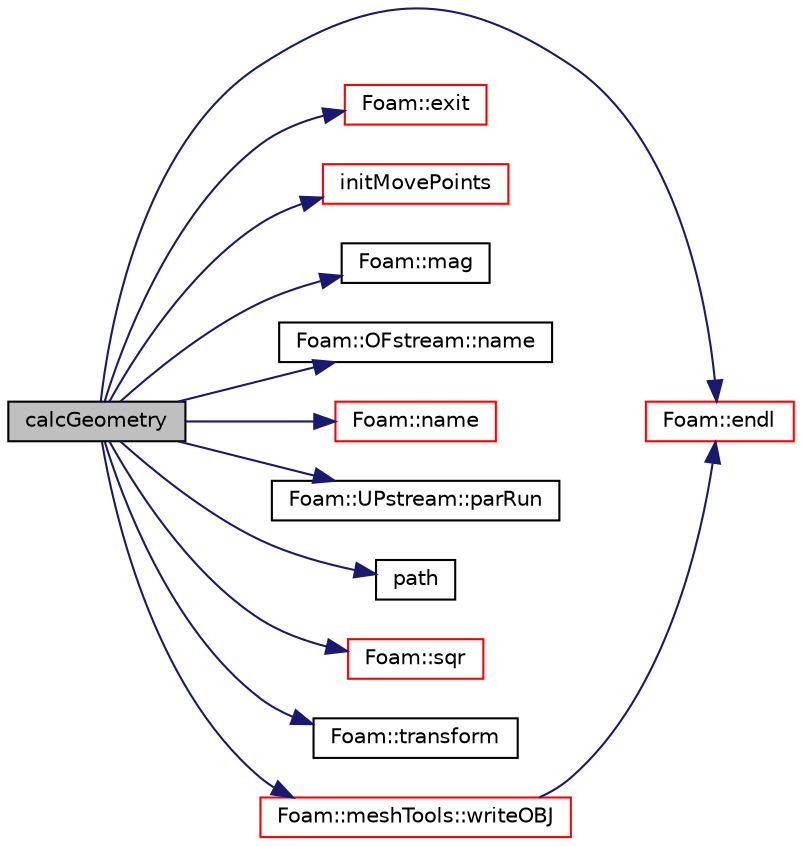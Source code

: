 digraph "calcGeometry"
{
  bgcolor="transparent";
  edge [fontname="Helvetica",fontsize="10",labelfontname="Helvetica",labelfontsize="10"];
  node [fontname="Helvetica",fontsize="10",shape=record];
  rankdir="LR";
  Node1 [label="calcGeometry",height=0.2,width=0.4,color="black", fillcolor="grey75", style="filled", fontcolor="black"];
  Node1 -> Node2 [color="midnightblue",fontsize="10",style="solid",fontname="Helvetica"];
  Node2 [label="Foam::endl",height=0.2,width=0.4,color="red",URL="$a10733.html#a2db8fe02a0d3909e9351bb4275b23ce4",tooltip="Add newline and flush stream. "];
  Node1 -> Node3 [color="midnightblue",fontsize="10",style="solid",fontname="Helvetica"];
  Node3 [label="Foam::exit",height=0.2,width=0.4,color="red",URL="$a10733.html#a06ca7250d8e89caf05243ec094843642"];
  Node1 -> Node4 [color="midnightblue",fontsize="10",style="solid",fontname="Helvetica"];
  Node4 [label="initMovePoints",height=0.2,width=0.4,color="red",URL="$a01996.html#a2bad1de417e8eb8f09a4ed66147a3274",tooltip="Initialise the patches for moving points. "];
  Node1 -> Node5 [color="midnightblue",fontsize="10",style="solid",fontname="Helvetica"];
  Node5 [label="Foam::mag",height=0.2,width=0.4,color="black",URL="$a10733.html#a929da2a3fdcf3dacbbe0487d3a330dae"];
  Node1 -> Node6 [color="midnightblue",fontsize="10",style="solid",fontname="Helvetica"];
  Node6 [label="Foam::OFstream::name",height=0.2,width=0.4,color="black",URL="$a01704.html#acd3da3556711337d571c60cf9ffb91cc",tooltip="Return the name of the stream. "];
  Node1 -> Node7 [color="midnightblue",fontsize="10",style="solid",fontname="Helvetica"];
  Node7 [label="Foam::name",height=0.2,width=0.4,color="red",URL="$a10733.html#adcb0df2bd4953cb6bb390272d8263c3a",tooltip="Return a string representation of a complex. "];
  Node1 -> Node8 [color="midnightblue",fontsize="10",style="solid",fontname="Helvetica"];
  Node8 [label="Foam::UPstream::parRun",height=0.2,width=0.4,color="black",URL="$a02766.html#adbb27f04b5705440fb8b09f278059011",tooltip="Is this a parallel run? "];
  Node1 -> Node9 [color="midnightblue",fontsize="10",style="solid",fontname="Helvetica"];
  Node9 [label="path",height=0.2,width=0.4,color="black",URL="$a04510.html#ad8adfaf80503dc99cbb14bf07bf1eb22"];
  Node1 -> Node10 [color="midnightblue",fontsize="10",style="solid",fontname="Helvetica"];
  Node10 [label="Foam::sqr",height=0.2,width=0.4,color="red",URL="$a10733.html#a277dc11c581d53826ab5090b08f3b17b"];
  Node1 -> Node11 [color="midnightblue",fontsize="10",style="solid",fontname="Helvetica"];
  Node11 [label="Foam::transform",height=0.2,width=0.4,color="black",URL="$a10733.html#a919915170941701c1223291531ad010c"];
  Node1 -> Node12 [color="midnightblue",fontsize="10",style="solid",fontname="Helvetica"];
  Node12 [label="Foam::meshTools::writeOBJ",height=0.2,width=0.4,color="red",URL="$a10789.html#afd76c6ccc8ee4a5957f0232218167c17",tooltip="Write obj representation of point. "];
  Node12 -> Node2 [color="midnightblue",fontsize="10",style="solid",fontname="Helvetica"];
}
